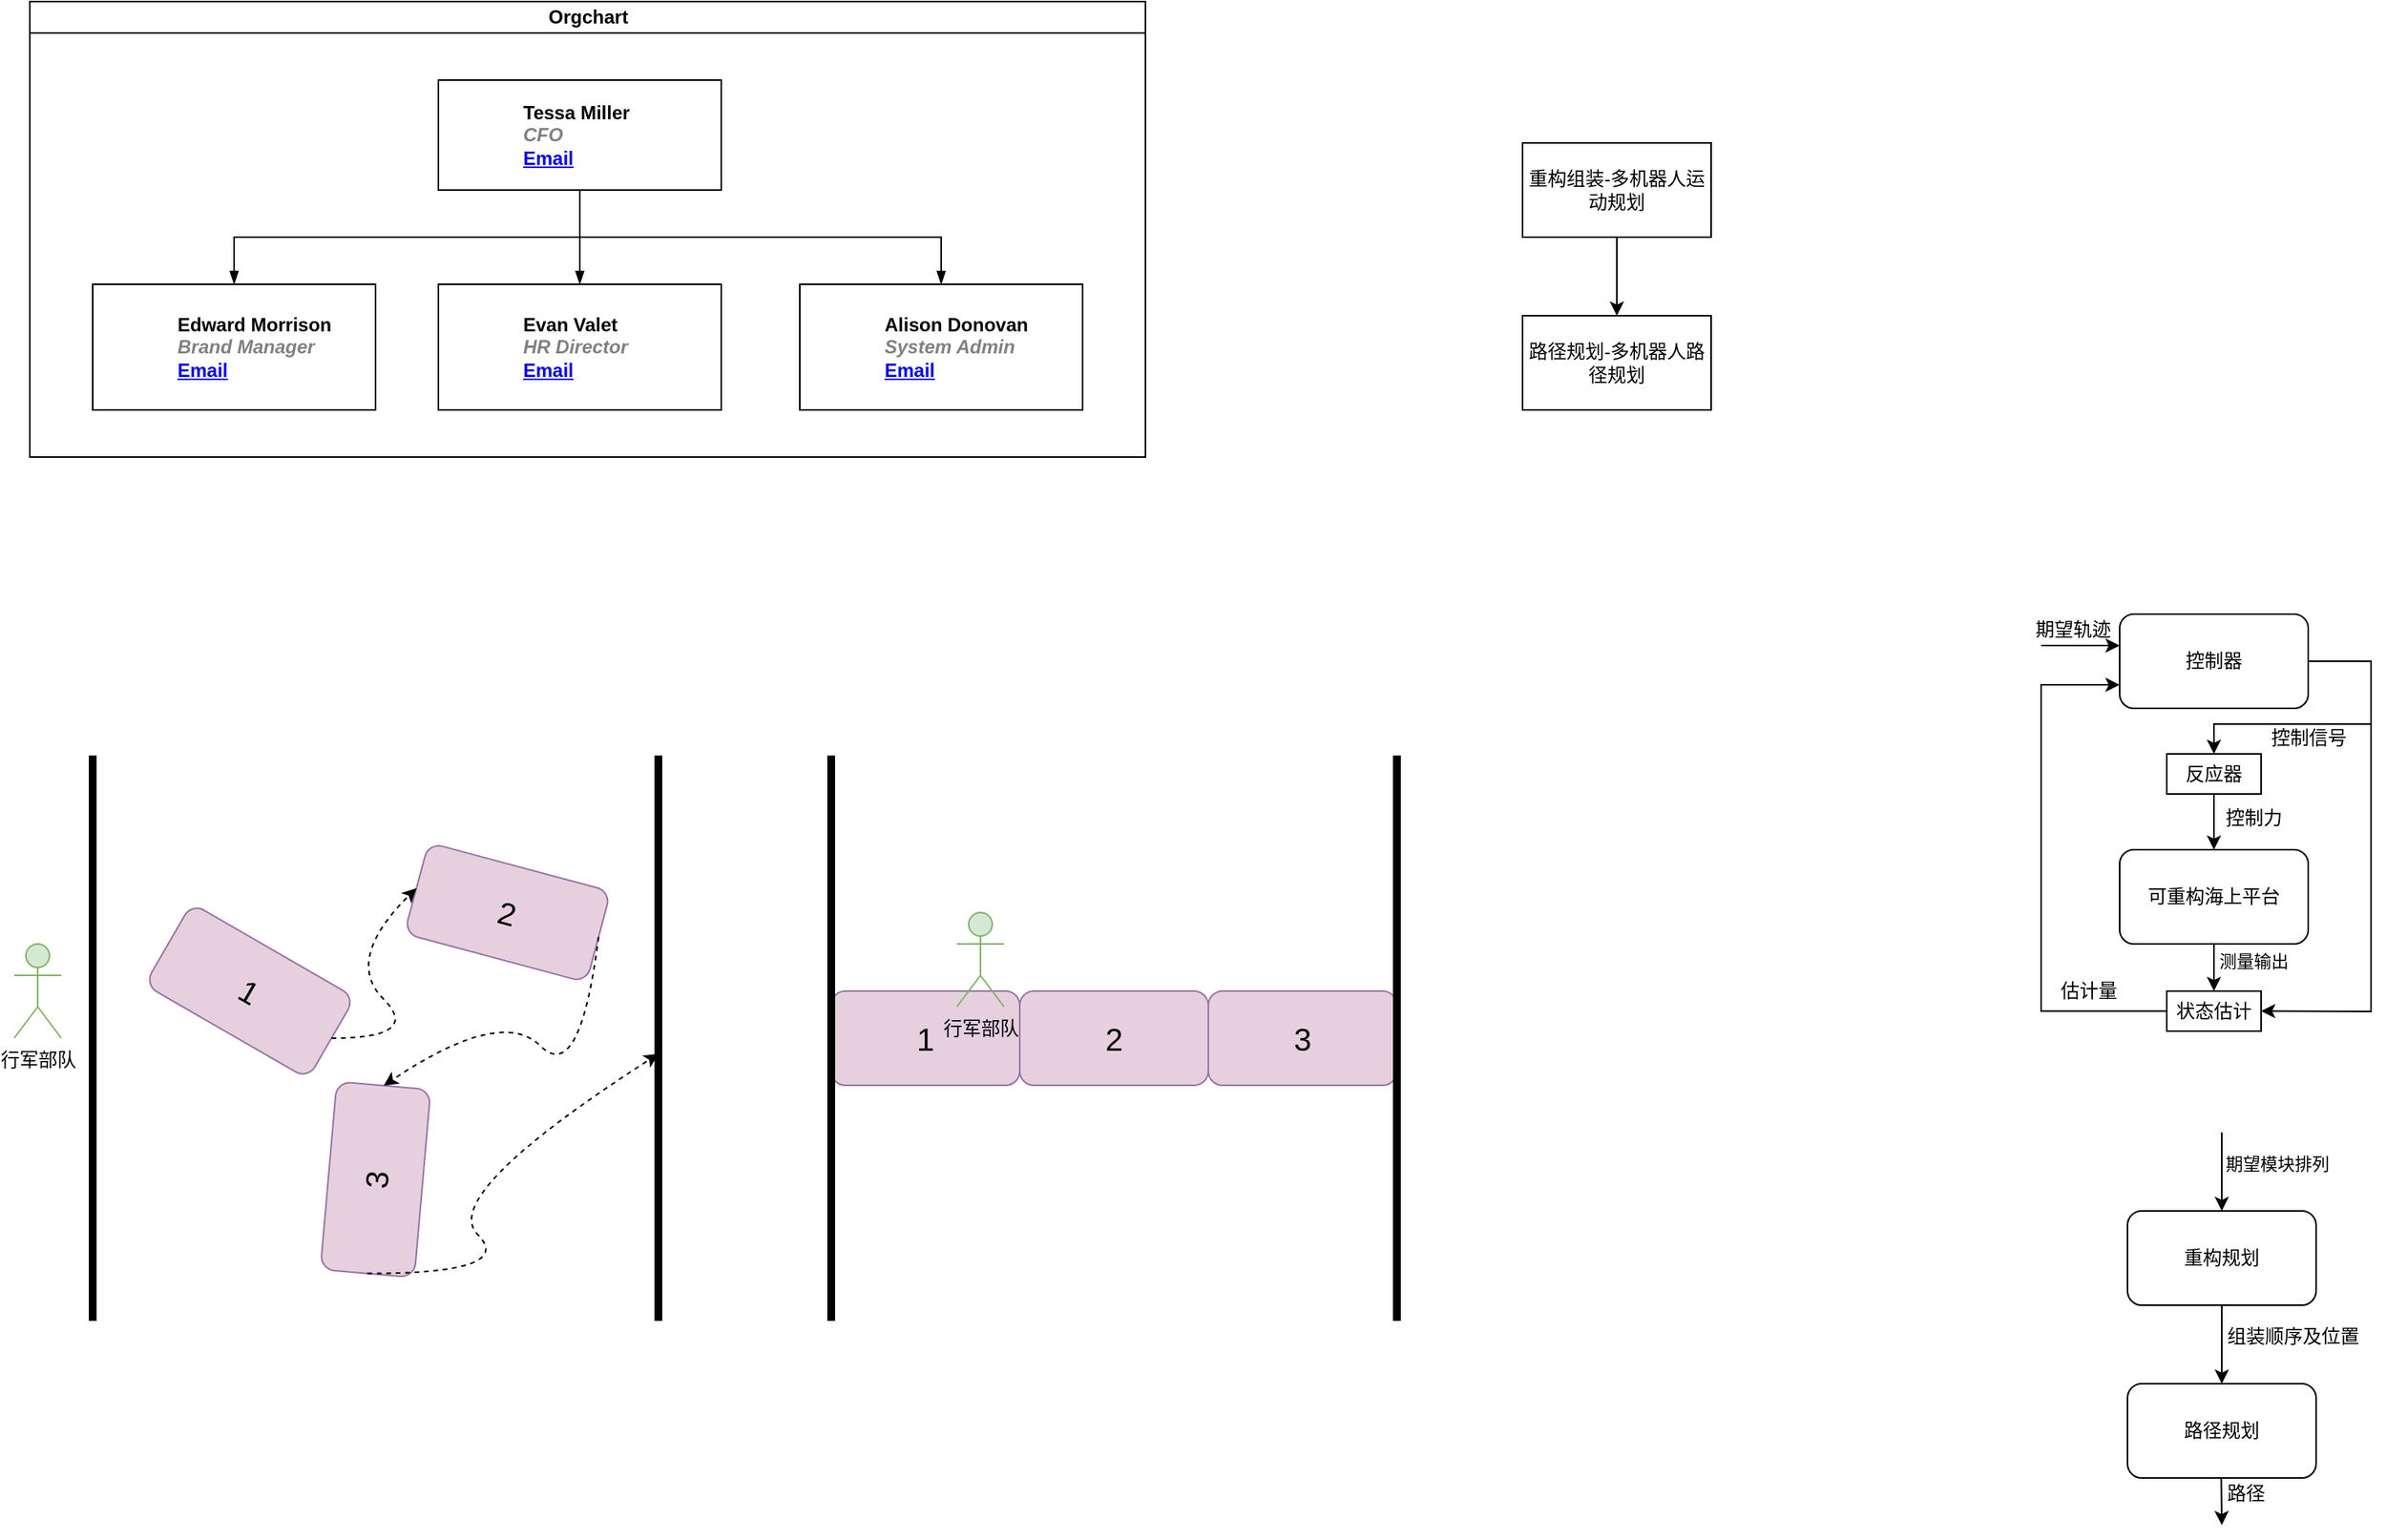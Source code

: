 <mxfile version="14.4.7" type="github">
  <diagram id="prtHgNgQTEPvFCAcTncT" name="Page-1">
    <mxGraphModel dx="992" dy="760" grid="1" gridSize="10" guides="1" tooltips="1" connect="1" arrows="1" fold="1" page="1" pageScale="1" pageWidth="827" pageHeight="1169" math="0" shadow="0">
      <root>
        <mxCell id="0" />
        <mxCell id="1" parent="0" />
        <mxCell id="dNxyNK7c78bLwvsdeMH5-11" value="Orgchart" style="swimlane;html=1;startSize=20;horizontal=1;containerType=tree;glass=0;" parent="1" vertex="1">
          <mxGeometry x="40" y="80" width="710" height="290" as="geometry" />
        </mxCell>
        <UserObject label="%name%&lt;br&gt;&lt;i style=&quot;color: gray&quot;&gt;%position%&lt;/i&gt;&lt;br&gt;&lt;a href=&quot;mailto:%email%&quot;&gt;Email&lt;/a&gt;" name="Tessa Miller" position="CFO" location="Office 1" email="me@example.com" placeholders="1" link="https://www.draw.io" id="dNxyNK7c78bLwvsdeMH5-12">
          <mxCell style="label;image=https://cdn3.iconfinder.com/data/icons/user-avatars-1/512/users-3-128.png;whiteSpace=wrap;html=1;rounded=0;glass=0;treeMoving=1;treeFolding=1;" parent="dNxyNK7c78bLwvsdeMH5-11" vertex="1">
            <mxGeometry x="260" y="50" width="180" height="70" as="geometry" />
          </mxCell>
        </UserObject>
        <mxCell id="dNxyNK7c78bLwvsdeMH5-13" value="" style="endArrow=blockThin;endFill=1;fontSize=11;edgeStyle=elbowEdgeStyle;elbow=vertical;rounded=0;" parent="dNxyNK7c78bLwvsdeMH5-11" source="dNxyNK7c78bLwvsdeMH5-12" target="dNxyNK7c78bLwvsdeMH5-14" edge="1">
          <mxGeometry relative="1" as="geometry" />
        </mxCell>
        <UserObject label="%name%&lt;br&gt;&lt;i style=&quot;color: gray&quot;&gt;%position%&lt;/i&gt;&lt;br&gt;&lt;a href=&quot;mailto:%email%&quot;&gt;Email&lt;/a&gt;" name="Edward Morrison" position="Brand Manager" location="Office 2" email="me@example.com" placeholders="1" link="https://www.draw.io" id="dNxyNK7c78bLwvsdeMH5-14">
          <mxCell style="label;image=https://cdn3.iconfinder.com/data/icons/user-avatars-1/512/users-10-3-128.png;whiteSpace=wrap;html=1;rounded=0;glass=0;treeFolding=1;treeMoving=1;" parent="dNxyNK7c78bLwvsdeMH5-11" vertex="1">
            <mxGeometry x="40" y="180" width="180" height="80" as="geometry" />
          </mxCell>
        </UserObject>
        <mxCell id="dNxyNK7c78bLwvsdeMH5-15" value="" style="endArrow=blockThin;endFill=1;fontSize=11;edgeStyle=elbowEdgeStyle;elbow=vertical;rounded=0;" parent="dNxyNK7c78bLwvsdeMH5-11" source="dNxyNK7c78bLwvsdeMH5-12" target="dNxyNK7c78bLwvsdeMH5-16" edge="1">
          <mxGeometry relative="1" as="geometry" />
        </mxCell>
        <UserObject label="%name%&lt;br&gt;&lt;i style=&quot;color: gray&quot;&gt;%position%&lt;/i&gt;&lt;br&gt;&lt;a href=&quot;mailto:%email%&quot;&gt;Email&lt;/a&gt;" name="Evan Valet" position="HR Director" location="Office 4" email="me@example.com" placeholders="1" link="https://www.draw.io" id="dNxyNK7c78bLwvsdeMH5-16">
          <mxCell style="label;image=https://cdn3.iconfinder.com/data/icons/user-avatars-1/512/users-9-2-128.png;whiteSpace=wrap;html=1;rounded=0;glass=0;treeFolding=1;treeMoving=1;" parent="dNxyNK7c78bLwvsdeMH5-11" vertex="1">
            <mxGeometry x="260" y="180" width="180" height="80" as="geometry" />
          </mxCell>
        </UserObject>
        <mxCell id="dNxyNK7c78bLwvsdeMH5-17" value="" style="endArrow=blockThin;endFill=1;fontSize=11;edgeStyle=elbowEdgeStyle;elbow=vertical;rounded=0;" parent="dNxyNK7c78bLwvsdeMH5-11" source="dNxyNK7c78bLwvsdeMH5-12" target="dNxyNK7c78bLwvsdeMH5-18" edge="1">
          <mxGeometry relative="1" as="geometry" />
        </mxCell>
        <UserObject label="%name%&lt;br&gt;&lt;i style=&quot;color: gray&quot;&gt;%position%&lt;/i&gt;&lt;br&gt;&lt;a href=&quot;mailto:%email%&quot;&gt;Email&lt;/a&gt;" name="Alison Donovan" position="System Admin" location="Office 3" email="me@example.com" placeholders="1" link="https://www.draw.io" id="dNxyNK7c78bLwvsdeMH5-18">
          <mxCell style="label;image=https://cdn3.iconfinder.com/data/icons/user-avatars-1/512/users-2-128.png;whiteSpace=wrap;html=1;rounded=0;glass=0;" parent="dNxyNK7c78bLwvsdeMH5-11" vertex="1">
            <mxGeometry x="490" y="180" width="180" height="80" as="geometry" />
          </mxCell>
        </UserObject>
        <mxCell id="sG3O2WjBqksO7i2uvCF_-1" value="&lt;font style=&quot;font-size: 20px&quot;&gt;1&lt;/font&gt;" style="rounded=1;whiteSpace=wrap;html=1;rotation=30;strokeColor=#9673a6;fillColor=#E6D0DE;" parent="1" vertex="1">
          <mxGeometry x="120" y="680" width="120" height="60" as="geometry" />
        </mxCell>
        <mxCell id="sG3O2WjBqksO7i2uvCF_-3" value="&lt;font style=&quot;font-size: 20px&quot;&gt;2&lt;/font&gt;" style="rounded=1;whiteSpace=wrap;html=1;rotation=15;strokeColor=#9673a6;fillColor=#E6D0DE;" parent="1" vertex="1">
          <mxGeometry x="284" y="630" width="120" height="60" as="geometry" />
        </mxCell>
        <mxCell id="sG3O2WjBqksO7i2uvCF_-4" value="&lt;font style=&quot;font-size: 20px&quot;&gt;3&lt;/font&gt;" style="rounded=1;whiteSpace=wrap;html=1;rotation=-85;strokeColor=#9673a6;fillColor=#E6D0DE;" parent="1" vertex="1">
          <mxGeometry x="200" y="800" width="120" height="60" as="geometry" />
        </mxCell>
        <mxCell id="sG3O2WjBqksO7i2uvCF_-5" value="" style="endArrow=none;html=1;strokeWidth=5;" parent="1" edge="1">
          <mxGeometry width="50" height="50" relative="1" as="geometry">
            <mxPoint x="80" y="920" as="sourcePoint" />
            <mxPoint x="80" y="560" as="targetPoint" />
          </mxGeometry>
        </mxCell>
        <mxCell id="sG3O2WjBqksO7i2uvCF_-6" value="" style="endArrow=none;html=1;strokeWidth=5;" parent="1" edge="1">
          <mxGeometry width="50" height="50" relative="1" as="geometry">
            <mxPoint x="440" y="920" as="sourcePoint" />
            <mxPoint x="440" y="560" as="targetPoint" />
          </mxGeometry>
        </mxCell>
        <mxCell id="sG3O2WjBqksO7i2uvCF_-8" value="&lt;font style=&quot;font-size: 20px&quot;&gt;1&lt;/font&gt;" style="rounded=1;whiteSpace=wrap;html=1;strokeColor=#9673a6;fillColor=#E6D0DE;" parent="1" vertex="1">
          <mxGeometry x="550" y="710" width="120" height="60" as="geometry" />
        </mxCell>
        <mxCell id="sG3O2WjBqksO7i2uvCF_-9" value="&lt;font style=&quot;font-size: 20px&quot;&gt;2&lt;/font&gt;" style="rounded=1;whiteSpace=wrap;html=1;strokeColor=#9673a6;fillColor=#E6D0DE;" parent="1" vertex="1">
          <mxGeometry x="670" y="710" width="120" height="60" as="geometry" />
        </mxCell>
        <mxCell id="sG3O2WjBqksO7i2uvCF_-10" value="&lt;font style=&quot;font-size: 20px&quot;&gt;3&lt;/font&gt;" style="rounded=1;whiteSpace=wrap;html=1;strokeColor=#9673a6;fillColor=#E6D0DE;" parent="1" vertex="1">
          <mxGeometry x="790" y="710" width="120" height="60" as="geometry" />
        </mxCell>
        <mxCell id="sG3O2WjBqksO7i2uvCF_-11" value="" style="endArrow=none;html=1;strokeWidth=5;" parent="1" edge="1">
          <mxGeometry width="50" height="50" relative="1" as="geometry">
            <mxPoint x="550" y="920" as="sourcePoint" />
            <mxPoint x="550" y="560" as="targetPoint" />
          </mxGeometry>
        </mxCell>
        <mxCell id="sG3O2WjBqksO7i2uvCF_-12" value="" style="endArrow=none;html=1;strokeWidth=5;" parent="1" edge="1">
          <mxGeometry width="50" height="50" relative="1" as="geometry">
            <mxPoint x="910" y="920" as="sourcePoint" />
            <mxPoint x="910" y="560" as="targetPoint" />
          </mxGeometry>
        </mxCell>
        <mxCell id="sG3O2WjBqksO7i2uvCF_-13" value="" style="curved=1;endArrow=classic;html=1;entryX=0;entryY=0.5;entryDx=0;entryDy=0;exitX=1;exitY=0.5;exitDx=0;exitDy=0;dashed=1;" parent="1" source="sG3O2WjBqksO7i2uvCF_-1" target="sG3O2WjBqksO7i2uvCF_-3" edge="1">
          <mxGeometry width="50" height="50" relative="1" as="geometry">
            <mxPoint x="240" y="740" as="sourcePoint" />
            <mxPoint x="290" y="690" as="targetPoint" />
            <Array as="points">
              <mxPoint x="290" y="740" />
              <mxPoint x="240" y="690" />
            </Array>
          </mxGeometry>
        </mxCell>
        <mxCell id="sG3O2WjBqksO7i2uvCF_-14" value="" style="curved=1;endArrow=classic;html=1;dashed=1;exitX=1;exitY=0.5;exitDx=0;exitDy=0;entryX=1;entryY=0.5;entryDx=0;entryDy=0;" parent="1" source="sG3O2WjBqksO7i2uvCF_-3" target="sG3O2WjBqksO7i2uvCF_-4" edge="1">
          <mxGeometry width="50" height="50" relative="1" as="geometry">
            <mxPoint x="340" y="770" as="sourcePoint" />
            <mxPoint x="390" y="720" as="targetPoint" />
            <Array as="points">
              <mxPoint x="390" y="770" />
              <mxPoint x="340" y="720" />
            </Array>
          </mxGeometry>
        </mxCell>
        <mxCell id="sG3O2WjBqksO7i2uvCF_-17" value="" style="curved=1;endArrow=classic;html=1;dashed=1;exitX=0;exitY=0.5;exitDx=0;exitDy=0;" parent="1" source="sG3O2WjBqksO7i2uvCF_-4" edge="1">
          <mxGeometry width="50" height="50" relative="1" as="geometry">
            <mxPoint x="300" y="890" as="sourcePoint" />
            <mxPoint x="440" y="750" as="targetPoint" />
            <Array as="points">
              <mxPoint x="350" y="890" />
              <mxPoint x="300" y="840" />
            </Array>
          </mxGeometry>
        </mxCell>
        <mxCell id="i-2yB-q4deBWTwHz-fkO-3" value="路径规划-多机器人路径规划" style="rounded=0;whiteSpace=wrap;html=1;" parent="1" vertex="1">
          <mxGeometry x="990" y="280" width="120" height="60" as="geometry" />
        </mxCell>
        <mxCell id="i-2yB-q4deBWTwHz-fkO-4" value="重构组装-多机器人运动规划" style="rounded=0;whiteSpace=wrap;html=1;" parent="1" vertex="1">
          <mxGeometry x="990" y="170" width="120" height="60" as="geometry" />
        </mxCell>
        <mxCell id="i-2yB-q4deBWTwHz-fkO-5" value="" style="endArrow=classic;html=1;exitX=0.5;exitY=1;exitDx=0;exitDy=0;entryX=0.5;entryY=0;entryDx=0;entryDy=0;" parent="1" source="i-2yB-q4deBWTwHz-fkO-4" target="i-2yB-q4deBWTwHz-fkO-3" edge="1">
          <mxGeometry width="50" height="50" relative="1" as="geometry">
            <mxPoint x="1020" y="360" as="sourcePoint" />
            <mxPoint x="1070" y="310" as="targetPoint" />
          </mxGeometry>
        </mxCell>
        <mxCell id="R-p-HZD9Jhe1TzLBUQ3K-1" value="控制器" style="rounded=1;whiteSpace=wrap;html=1;" parent="1" vertex="1">
          <mxGeometry x="1370" y="470" width="120" height="60" as="geometry" />
        </mxCell>
        <mxCell id="R-p-HZD9Jhe1TzLBUQ3K-2" value="可重构海上平台" style="rounded=1;whiteSpace=wrap;html=1;" parent="1" vertex="1">
          <mxGeometry x="1370" y="620" width="120" height="60" as="geometry" />
        </mxCell>
        <mxCell id="R-p-HZD9Jhe1TzLBUQ3K-3" value="反应器" style="rounded=0;whiteSpace=wrap;html=1;" parent="1" vertex="1">
          <mxGeometry x="1400" y="559" width="60" height="25.5" as="geometry" />
        </mxCell>
        <mxCell id="R-p-HZD9Jhe1TzLBUQ3K-7" style="edgeStyle=orthogonalEdgeStyle;rounded=0;orthogonalLoop=1;jettySize=auto;html=1;exitX=0;exitY=0.5;exitDx=0;exitDy=0;entryX=0;entryY=0.75;entryDx=0;entryDy=0;" parent="1" source="R-p-HZD9Jhe1TzLBUQ3K-4" target="R-p-HZD9Jhe1TzLBUQ3K-1" edge="1">
          <mxGeometry relative="1" as="geometry">
            <Array as="points">
              <mxPoint x="1320" y="723" />
              <mxPoint x="1320" y="515" />
            </Array>
          </mxGeometry>
        </mxCell>
        <mxCell id="R-p-HZD9Jhe1TzLBUQ3K-4" value="状态估计" style="rounded=0;whiteSpace=wrap;html=1;" parent="1" vertex="1">
          <mxGeometry x="1400" y="710" width="60" height="25.5" as="geometry" />
        </mxCell>
        <mxCell id="R-p-HZD9Jhe1TzLBUQ3K-5" value="" style="endArrow=classic;html=1;" parent="1" edge="1">
          <mxGeometry width="50" height="50" relative="1" as="geometry">
            <mxPoint x="1320" y="490" as="sourcePoint" />
            <mxPoint x="1370" y="490" as="targetPoint" />
          </mxGeometry>
        </mxCell>
        <mxCell id="R-p-HZD9Jhe1TzLBUQ3K-14" value="" style="endArrow=classic;html=1;entryX=1;entryY=0.5;entryDx=0;entryDy=0;exitX=1;exitY=0.5;exitDx=0;exitDy=0;rounded=0;" parent="1" source="R-p-HZD9Jhe1TzLBUQ3K-1" target="R-p-HZD9Jhe1TzLBUQ3K-4" edge="1">
          <mxGeometry width="50" height="50" relative="1" as="geometry">
            <mxPoint x="1540" y="723" as="sourcePoint" />
            <mxPoint x="1530" y="720" as="targetPoint" />
            <Array as="points">
              <mxPoint x="1530" y="500" />
              <mxPoint x="1530" y="723" />
            </Array>
          </mxGeometry>
        </mxCell>
        <mxCell id="R-p-HZD9Jhe1TzLBUQ3K-15" value="" style="endArrow=classic;html=1;entryX=0.5;entryY=0;entryDx=0;entryDy=0;rounded=0;" parent="1" target="R-p-HZD9Jhe1TzLBUQ3K-3" edge="1">
          <mxGeometry width="50" height="50" relative="1" as="geometry">
            <mxPoint x="1530" y="540" as="sourcePoint" />
            <mxPoint x="1510" y="560" as="targetPoint" />
            <Array as="points">
              <mxPoint x="1430" y="540" />
            </Array>
          </mxGeometry>
        </mxCell>
        <mxCell id="R-p-HZD9Jhe1TzLBUQ3K-16" value="" style="endArrow=classic;html=1;exitX=0.5;exitY=1;exitDx=0;exitDy=0;entryX=0.5;entryY=0;entryDx=0;entryDy=0;" parent="1" source="R-p-HZD9Jhe1TzLBUQ3K-3" target="R-p-HZD9Jhe1TzLBUQ3K-2" edge="1">
          <mxGeometry width="50" height="50" relative="1" as="geometry">
            <mxPoint x="1430" y="660" as="sourcePoint" />
            <mxPoint x="1480" y="610" as="targetPoint" />
          </mxGeometry>
        </mxCell>
        <mxCell id="R-p-HZD9Jhe1TzLBUQ3K-17" value="" style="endArrow=classic;html=1;exitX=0.5;exitY=1;exitDx=0;exitDy=0;entryX=0.5;entryY=0;entryDx=0;entryDy=0;" parent="1" source="R-p-HZD9Jhe1TzLBUQ3K-2" target="R-p-HZD9Jhe1TzLBUQ3K-4" edge="1">
          <mxGeometry width="50" height="50" relative="1" as="geometry">
            <mxPoint x="1430" y="660" as="sourcePoint" />
            <mxPoint x="1480" y="610" as="targetPoint" />
          </mxGeometry>
        </mxCell>
        <mxCell id="R-p-HZD9Jhe1TzLBUQ3K-21" value="测量输出" style="edgeLabel;html=1;align=center;verticalAlign=middle;resizable=0;points=[];" parent="R-p-HZD9Jhe1TzLBUQ3K-17" vertex="1" connectable="0">
          <mxGeometry x="-0.296" y="1" relative="1" as="geometry">
            <mxPoint x="24" as="offset" />
          </mxGeometry>
        </mxCell>
        <mxCell id="R-p-HZD9Jhe1TzLBUQ3K-18" value="期望轨迹" style="text;html=1;align=center;verticalAlign=middle;resizable=0;points=[];autosize=1;" parent="1" vertex="1">
          <mxGeometry x="1310" y="470" width="60" height="20" as="geometry" />
        </mxCell>
        <mxCell id="R-p-HZD9Jhe1TzLBUQ3K-19" value="控制信号" style="text;html=1;align=center;verticalAlign=middle;resizable=0;points=[];autosize=1;" parent="1" vertex="1">
          <mxGeometry x="1460" y="539" width="60" height="20" as="geometry" />
        </mxCell>
        <mxCell id="R-p-HZD9Jhe1TzLBUQ3K-20" value="控制力" style="text;html=1;align=center;verticalAlign=middle;resizable=0;points=[];autosize=1;" parent="1" vertex="1">
          <mxGeometry x="1430" y="590" width="50" height="20" as="geometry" />
        </mxCell>
        <mxCell id="R-p-HZD9Jhe1TzLBUQ3K-22" value="估计量" style="text;html=1;align=center;verticalAlign=middle;resizable=0;points=[];autosize=1;" parent="1" vertex="1">
          <mxGeometry x="1325" y="700" width="50" height="20" as="geometry" />
        </mxCell>
        <mxCell id="R-p-HZD9Jhe1TzLBUQ3K-28" style="edgeStyle=orthogonalEdgeStyle;rounded=0;orthogonalLoop=1;jettySize=auto;html=1;exitX=0.5;exitY=1;exitDx=0;exitDy=0;entryX=0.5;entryY=0;entryDx=0;entryDy=0;" parent="1" source="R-p-HZD9Jhe1TzLBUQ3K-23" target="R-p-HZD9Jhe1TzLBUQ3K-24" edge="1">
          <mxGeometry relative="1" as="geometry" />
        </mxCell>
        <mxCell id="R-p-HZD9Jhe1TzLBUQ3K-23" value="重构规划" style="rounded=1;whiteSpace=wrap;html=1;" parent="1" vertex="1">
          <mxGeometry x="1375" y="850" width="120" height="60" as="geometry" />
        </mxCell>
        <mxCell id="R-p-HZD9Jhe1TzLBUQ3K-24" value="路径规划" style="rounded=1;whiteSpace=wrap;html=1;" parent="1" vertex="1">
          <mxGeometry x="1375" y="960" width="120" height="60" as="geometry" />
        </mxCell>
        <mxCell id="R-p-HZD9Jhe1TzLBUQ3K-25" value="" style="endArrow=classic;html=1;entryX=0.5;entryY=0;entryDx=0;entryDy=0;" parent="1" target="R-p-HZD9Jhe1TzLBUQ3K-23" edge="1">
          <mxGeometry width="50" height="50" relative="1" as="geometry">
            <mxPoint x="1435" y="800" as="sourcePoint" />
            <mxPoint x="1460" y="750" as="targetPoint" />
          </mxGeometry>
        </mxCell>
        <mxCell id="R-p-HZD9Jhe1TzLBUQ3K-26" value="期望模块排列" style="edgeLabel;html=1;align=center;verticalAlign=middle;resizable=0;points=[];" parent="R-p-HZD9Jhe1TzLBUQ3K-25" vertex="1" connectable="0">
          <mxGeometry x="0.388" relative="1" as="geometry">
            <mxPoint x="35" y="-14.48" as="offset" />
          </mxGeometry>
        </mxCell>
        <mxCell id="R-p-HZD9Jhe1TzLBUQ3K-27" value="" style="endArrow=classic;html=1;" parent="1" edge="1">
          <mxGeometry width="50" height="50" relative="1" as="geometry">
            <mxPoint x="1434.66" y="1020" as="sourcePoint" />
            <mxPoint x="1435" y="1050" as="targetPoint" />
          </mxGeometry>
        </mxCell>
        <mxCell id="R-p-HZD9Jhe1TzLBUQ3K-29" value="路径" style="text;html=1;align=center;verticalAlign=middle;resizable=0;points=[];autosize=1;" parent="1" vertex="1">
          <mxGeometry x="1430" y="1020" width="40" height="20" as="geometry" />
        </mxCell>
        <mxCell id="R-p-HZD9Jhe1TzLBUQ3K-31" value="组装顺序及位置" style="text;html=1;align=center;verticalAlign=middle;resizable=0;points=[];autosize=1;" parent="1" vertex="1">
          <mxGeometry x="1430" y="920" width="100" height="20" as="geometry" />
        </mxCell>
        <mxCell id="2xGK_H68lSbaieEeZG-w-3" value="行军部队" style="shape=umlActor;verticalLabelPosition=bottom;verticalAlign=top;html=1;outlineConnect=0;fillColor=#d5e8d4;strokeColor=#82b366;" vertex="1" parent="1">
          <mxGeometry x="30" y="680" width="30" height="60" as="geometry" />
        </mxCell>
        <mxCell id="2xGK_H68lSbaieEeZG-w-4" value="行军部队" style="shape=umlActor;verticalLabelPosition=bottom;verticalAlign=top;html=1;outlineConnect=0;fillColor=#d5e8d4;strokeColor=#82b366;" vertex="1" parent="1">
          <mxGeometry x="630" y="660" width="30" height="60" as="geometry" />
        </mxCell>
      </root>
    </mxGraphModel>
  </diagram>
</mxfile>
